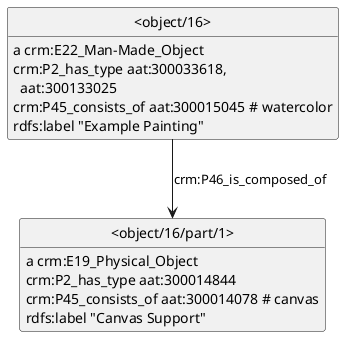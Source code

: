 @startuml
hide empty methods
hide empty attributes
hide circle
skinparam classAttributeIconSize 0
class _object_16_part_1_ as "<object/16/part/1>"
_object_16_part_1_ : a crm:E19_Physical_Object
_object_16_part_1_ : crm:P2_has_type aat:300014844
_object_16_part_1_ : crm:P45_consists_of aat:300014078 # canvas
_object_16_part_1_ : rdfs:label "Canvas Support"
class _object_16_ as "<object/16>"
_object_16_ : a crm:E22_Man-Made_Object
_object_16_ --> _object_16_part_1_ : crm:P46_is_composed_of
_object_16_ : crm:P2_has_type aat:300033618,\n  aat:300133025
_object_16_ : crm:P45_consists_of aat:300015045 # watercolor
_object_16_ : rdfs:label "Example Painting"
@enduml
